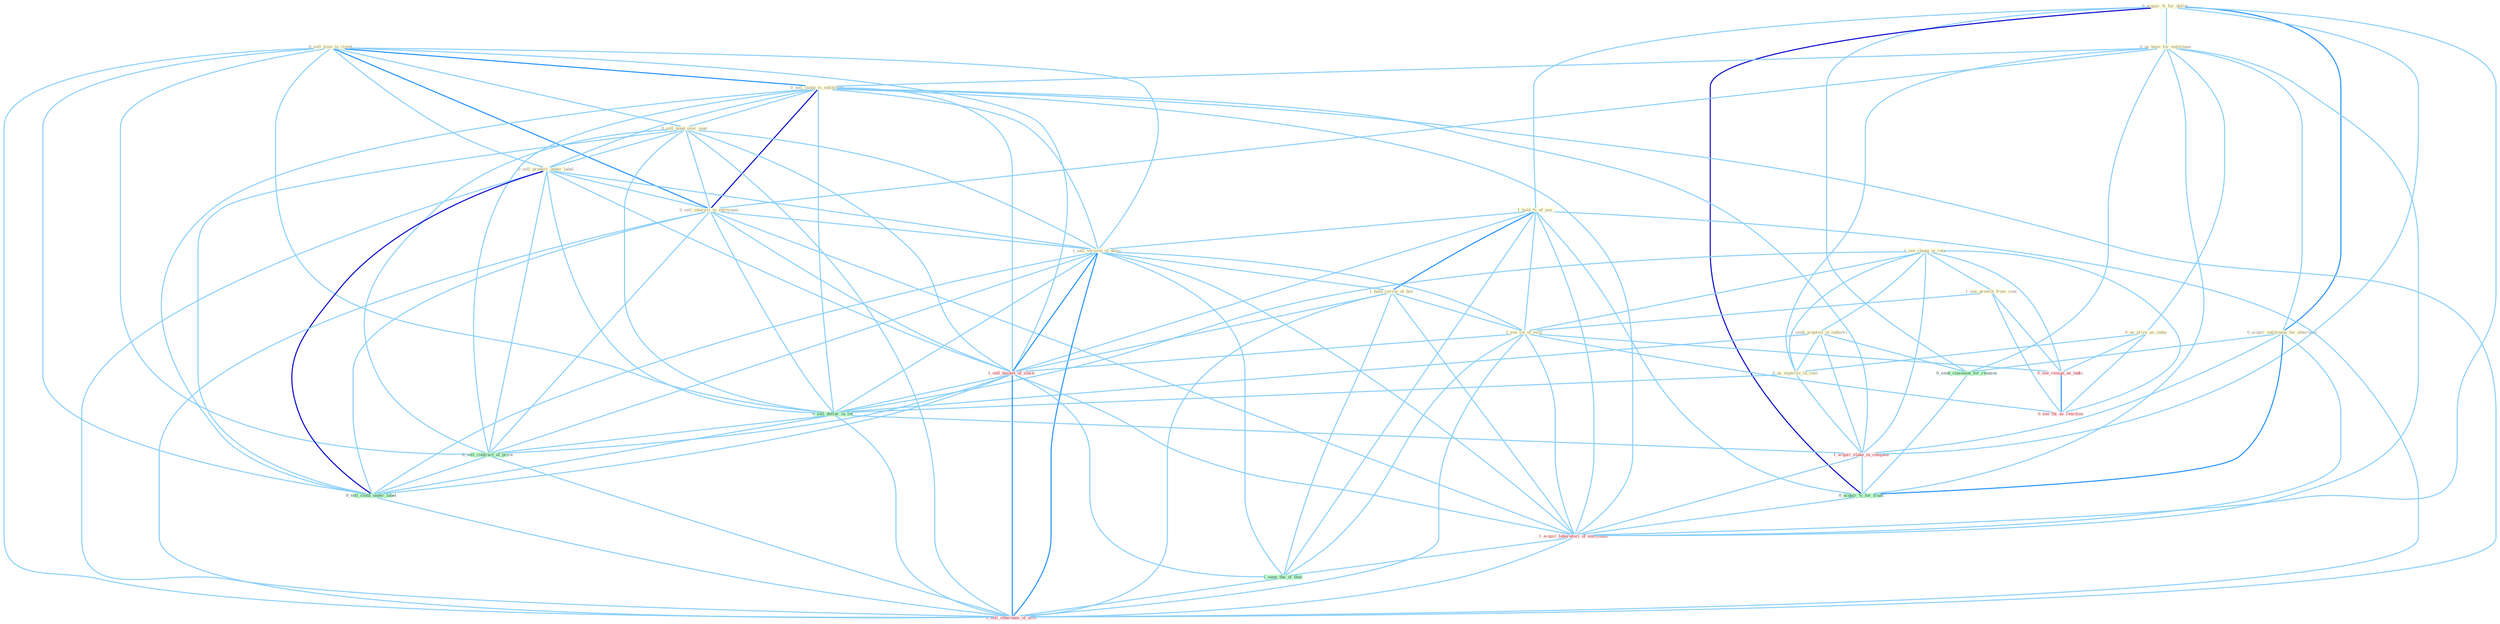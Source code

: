 Graph G{ 
    node
    [shape=polygon,style=filled,width=.5,height=.06,color="#BDFCC9",fixedsize=true,fontsize=4,
    fontcolor="#2f4f4f"];
    {node
    [color="#ffffe0", fontcolor="#8b7d6b"] "0_sell_time_to_client " "0_acquir_%_for_dollar " "1_see_chang_in_rate " "0_us_base_for_entitynam " "1_see_growth_from_coat " "0_us_prize_as_induc " "0_acquir_entitynam_for_othernum " "1_hold_%_of_yen " "0_sell_stake_to_entitynam " "0_sell_bond_over_year " "1_seek_acquisit_in_industri " "0_us_expertis_in_rest " "0_sell_product_under_label " "0_sell_interest_to_entitynam " "1_sell_version_of_devic " "1_hold_carrot_of_bid " "1_see_lot_of_evid "}
{node [color="#fff0f5", fontcolor="#b22222"] "1_sell_basket_of_stock " "0_see_resign_as_indic " "1_acquir_stake_in_compani " "1_acquir_laboratori_of_entitynam " "1_sell_othernum_of_offic " "0_see_thi_as_reaction "}
edge [color="#B0E2FF"];

	"0_sell_time_to_client " -- "0_sell_stake_to_entitynam " [w="2", color="#1e90ff" , len=0.8];
	"0_sell_time_to_client " -- "0_sell_bond_over_year " [w="1", color="#87cefa" ];
	"0_sell_time_to_client " -- "0_sell_product_under_label " [w="1", color="#87cefa" ];
	"0_sell_time_to_client " -- "0_sell_interest_to_entitynam " [w="2", color="#1e90ff" , len=0.8];
	"0_sell_time_to_client " -- "1_sell_version_of_devic " [w="1", color="#87cefa" ];
	"0_sell_time_to_client " -- "1_sell_basket_of_stock " [w="1", color="#87cefa" ];
	"0_sell_time_to_client " -- "0_sell_dollar_in_lot " [w="1", color="#87cefa" ];
	"0_sell_time_to_client " -- "0_sell_contract_at_price " [w="1", color="#87cefa" ];
	"0_sell_time_to_client " -- "0_sell_cloth_under_label " [w="1", color="#87cefa" ];
	"0_sell_time_to_client " -- "1_sell_othernum_of_offic " [w="1", color="#87cefa" ];
	"0_acquir_%_for_dollar " -- "0_us_base_for_entitynam " [w="1", color="#87cefa" ];
	"0_acquir_%_for_dollar " -- "0_acquir_entitynam_for_othernum " [w="2", color="#1e90ff" , len=0.8];
	"0_acquir_%_for_dollar " -- "1_hold_%_of_yen " [w="1", color="#87cefa" ];
	"0_acquir_%_for_dollar " -- "0_seek_classmat_for_reunion " [w="1", color="#87cefa" ];
	"0_acquir_%_for_dollar " -- "1_acquir_stake_in_compani " [w="1", color="#87cefa" ];
	"0_acquir_%_for_dollar " -- "0_acquir_%_for_franc " [w="3", color="#0000cd" , len=0.6];
	"0_acquir_%_for_dollar " -- "1_acquir_laboratori_of_entitynam " [w="1", color="#87cefa" ];
	"1_see_chang_in_rate " -- "1_see_growth_from_coat " [w="1", color="#87cefa" ];
	"1_see_chang_in_rate " -- "1_seek_acquisit_in_industri " [w="1", color="#87cefa" ];
	"1_see_chang_in_rate " -- "0_us_expertis_in_rest " [w="1", color="#87cefa" ];
	"1_see_chang_in_rate " -- "1_see_lot_of_evid " [w="1", color="#87cefa" ];
	"1_see_chang_in_rate " -- "0_sell_dollar_in_lot " [w="1", color="#87cefa" ];
	"1_see_chang_in_rate " -- "0_see_resign_as_indic " [w="1", color="#87cefa" ];
	"1_see_chang_in_rate " -- "1_acquir_stake_in_compani " [w="1", color="#87cefa" ];
	"1_see_chang_in_rate " -- "0_see_thi_as_reaction " [w="1", color="#87cefa" ];
	"0_us_base_for_entitynam " -- "0_us_prize_as_induc " [w="1", color="#87cefa" ];
	"0_us_base_for_entitynam " -- "0_acquir_entitynam_for_othernum " [w="1", color="#87cefa" ];
	"0_us_base_for_entitynam " -- "0_sell_stake_to_entitynam " [w="1", color="#87cefa" ];
	"0_us_base_for_entitynam " -- "0_us_expertis_in_rest " [w="1", color="#87cefa" ];
	"0_us_base_for_entitynam " -- "0_sell_interest_to_entitynam " [w="1", color="#87cefa" ];
	"0_us_base_for_entitynam " -- "0_seek_classmat_for_reunion " [w="1", color="#87cefa" ];
	"0_us_base_for_entitynam " -- "0_acquir_%_for_franc " [w="1", color="#87cefa" ];
	"0_us_base_for_entitynam " -- "1_acquir_laboratori_of_entitynam " [w="1", color="#87cefa" ];
	"1_see_growth_from_coat " -- "1_see_lot_of_evid " [w="1", color="#87cefa" ];
	"1_see_growth_from_coat " -- "0_see_resign_as_indic " [w="1", color="#87cefa" ];
	"1_see_growth_from_coat " -- "0_see_thi_as_reaction " [w="1", color="#87cefa" ];
	"0_us_prize_as_induc " -- "0_us_expertis_in_rest " [w="1", color="#87cefa" ];
	"0_us_prize_as_induc " -- "0_see_resign_as_indic " [w="1", color="#87cefa" ];
	"0_us_prize_as_induc " -- "0_see_thi_as_reaction " [w="1", color="#87cefa" ];
	"0_acquir_entitynam_for_othernum " -- "0_seek_classmat_for_reunion " [w="1", color="#87cefa" ];
	"0_acquir_entitynam_for_othernum " -- "1_acquir_stake_in_compani " [w="1", color="#87cefa" ];
	"0_acquir_entitynam_for_othernum " -- "0_acquir_%_for_franc " [w="2", color="#1e90ff" , len=0.8];
	"0_acquir_entitynam_for_othernum " -- "1_acquir_laboratori_of_entitynam " [w="1", color="#87cefa" ];
	"1_hold_%_of_yen " -- "1_sell_version_of_devic " [w="1", color="#87cefa" ];
	"1_hold_%_of_yen " -- "1_hold_carrot_of_bid " [w="2", color="#1e90ff" , len=0.8];
	"1_hold_%_of_yen " -- "1_see_lot_of_evid " [w="1", color="#87cefa" ];
	"1_hold_%_of_yen " -- "1_sell_basket_of_stock " [w="1", color="#87cefa" ];
	"1_hold_%_of_yen " -- "0_acquir_%_for_franc " [w="1", color="#87cefa" ];
	"1_hold_%_of_yen " -- "1_acquir_laboratori_of_entitynam " [w="1", color="#87cefa" ];
	"1_hold_%_of_yen " -- "1_seen_the_of_that " [w="1", color="#87cefa" ];
	"1_hold_%_of_yen " -- "1_sell_othernum_of_offic " [w="1", color="#87cefa" ];
	"0_sell_stake_to_entitynam " -- "0_sell_bond_over_year " [w="1", color="#87cefa" ];
	"0_sell_stake_to_entitynam " -- "0_sell_product_under_label " [w="1", color="#87cefa" ];
	"0_sell_stake_to_entitynam " -- "0_sell_interest_to_entitynam " [w="3", color="#0000cd" , len=0.6];
	"0_sell_stake_to_entitynam " -- "1_sell_version_of_devic " [w="1", color="#87cefa" ];
	"0_sell_stake_to_entitynam " -- "1_sell_basket_of_stock " [w="1", color="#87cefa" ];
	"0_sell_stake_to_entitynam " -- "0_sell_dollar_in_lot " [w="1", color="#87cefa" ];
	"0_sell_stake_to_entitynam " -- "1_acquir_stake_in_compani " [w="1", color="#87cefa" ];
	"0_sell_stake_to_entitynam " -- "0_sell_contract_at_price " [w="1", color="#87cefa" ];
	"0_sell_stake_to_entitynam " -- "1_acquir_laboratori_of_entitynam " [w="1", color="#87cefa" ];
	"0_sell_stake_to_entitynam " -- "0_sell_cloth_under_label " [w="1", color="#87cefa" ];
	"0_sell_stake_to_entitynam " -- "1_sell_othernum_of_offic " [w="1", color="#87cefa" ];
	"0_sell_bond_over_year " -- "0_sell_product_under_label " [w="1", color="#87cefa" ];
	"0_sell_bond_over_year " -- "0_sell_interest_to_entitynam " [w="1", color="#87cefa" ];
	"0_sell_bond_over_year " -- "1_sell_version_of_devic " [w="1", color="#87cefa" ];
	"0_sell_bond_over_year " -- "1_sell_basket_of_stock " [w="1", color="#87cefa" ];
	"0_sell_bond_over_year " -- "0_sell_dollar_in_lot " [w="1", color="#87cefa" ];
	"0_sell_bond_over_year " -- "0_sell_contract_at_price " [w="1", color="#87cefa" ];
	"0_sell_bond_over_year " -- "0_sell_cloth_under_label " [w="1", color="#87cefa" ];
	"0_sell_bond_over_year " -- "1_sell_othernum_of_offic " [w="1", color="#87cefa" ];
	"1_seek_acquisit_in_industri " -- "0_us_expertis_in_rest " [w="1", color="#87cefa" ];
	"1_seek_acquisit_in_industri " -- "0_seek_classmat_for_reunion " [w="1", color="#87cefa" ];
	"1_seek_acquisit_in_industri " -- "0_sell_dollar_in_lot " [w="1", color="#87cefa" ];
	"1_seek_acquisit_in_industri " -- "1_acquir_stake_in_compani " [w="1", color="#87cefa" ];
	"0_us_expertis_in_rest " -- "0_sell_dollar_in_lot " [w="1", color="#87cefa" ];
	"0_us_expertis_in_rest " -- "1_acquir_stake_in_compani " [w="1", color="#87cefa" ];
	"0_sell_product_under_label " -- "0_sell_interest_to_entitynam " [w="1", color="#87cefa" ];
	"0_sell_product_under_label " -- "1_sell_version_of_devic " [w="1", color="#87cefa" ];
	"0_sell_product_under_label " -- "1_sell_basket_of_stock " [w="1", color="#87cefa" ];
	"0_sell_product_under_label " -- "0_sell_dollar_in_lot " [w="1", color="#87cefa" ];
	"0_sell_product_under_label " -- "0_sell_contract_at_price " [w="1", color="#87cefa" ];
	"0_sell_product_under_label " -- "0_sell_cloth_under_label " [w="3", color="#0000cd" , len=0.6];
	"0_sell_product_under_label " -- "1_sell_othernum_of_offic " [w="1", color="#87cefa" ];
	"0_sell_interest_to_entitynam " -- "1_sell_version_of_devic " [w="1", color="#87cefa" ];
	"0_sell_interest_to_entitynam " -- "1_sell_basket_of_stock " [w="1", color="#87cefa" ];
	"0_sell_interest_to_entitynam " -- "0_sell_dollar_in_lot " [w="1", color="#87cefa" ];
	"0_sell_interest_to_entitynam " -- "0_sell_contract_at_price " [w="1", color="#87cefa" ];
	"0_sell_interest_to_entitynam " -- "1_acquir_laboratori_of_entitynam " [w="1", color="#87cefa" ];
	"0_sell_interest_to_entitynam " -- "0_sell_cloth_under_label " [w="1", color="#87cefa" ];
	"0_sell_interest_to_entitynam " -- "1_sell_othernum_of_offic " [w="1", color="#87cefa" ];
	"1_sell_version_of_devic " -- "1_hold_carrot_of_bid " [w="1", color="#87cefa" ];
	"1_sell_version_of_devic " -- "1_see_lot_of_evid " [w="1", color="#87cefa" ];
	"1_sell_version_of_devic " -- "1_sell_basket_of_stock " [w="2", color="#1e90ff" , len=0.8];
	"1_sell_version_of_devic " -- "0_sell_dollar_in_lot " [w="1", color="#87cefa" ];
	"1_sell_version_of_devic " -- "0_sell_contract_at_price " [w="1", color="#87cefa" ];
	"1_sell_version_of_devic " -- "1_acquir_laboratori_of_entitynam " [w="1", color="#87cefa" ];
	"1_sell_version_of_devic " -- "0_sell_cloth_under_label " [w="1", color="#87cefa" ];
	"1_sell_version_of_devic " -- "1_seen_the_of_that " [w="1", color="#87cefa" ];
	"1_sell_version_of_devic " -- "1_sell_othernum_of_offic " [w="2", color="#1e90ff" , len=0.8];
	"1_hold_carrot_of_bid " -- "1_see_lot_of_evid " [w="1", color="#87cefa" ];
	"1_hold_carrot_of_bid " -- "1_sell_basket_of_stock " [w="1", color="#87cefa" ];
	"1_hold_carrot_of_bid " -- "1_acquir_laboratori_of_entitynam " [w="1", color="#87cefa" ];
	"1_hold_carrot_of_bid " -- "1_seen_the_of_that " [w="1", color="#87cefa" ];
	"1_hold_carrot_of_bid " -- "1_sell_othernum_of_offic " [w="1", color="#87cefa" ];
	"1_see_lot_of_evid " -- "1_sell_basket_of_stock " [w="1", color="#87cefa" ];
	"1_see_lot_of_evid " -- "0_see_resign_as_indic " [w="1", color="#87cefa" ];
	"1_see_lot_of_evid " -- "1_acquir_laboratori_of_entitynam " [w="1", color="#87cefa" ];
	"1_see_lot_of_evid " -- "1_seen_the_of_that " [w="1", color="#87cefa" ];
	"1_see_lot_of_evid " -- "1_sell_othernum_of_offic " [w="1", color="#87cefa" ];
	"1_see_lot_of_evid " -- "0_see_thi_as_reaction " [w="1", color="#87cefa" ];
	"0_seek_classmat_for_reunion " -- "0_acquir_%_for_franc " [w="1", color="#87cefa" ];
	"1_sell_basket_of_stock " -- "0_sell_dollar_in_lot " [w="1", color="#87cefa" ];
	"1_sell_basket_of_stock " -- "0_sell_contract_at_price " [w="1", color="#87cefa" ];
	"1_sell_basket_of_stock " -- "1_acquir_laboratori_of_entitynam " [w="1", color="#87cefa" ];
	"1_sell_basket_of_stock " -- "0_sell_cloth_under_label " [w="1", color="#87cefa" ];
	"1_sell_basket_of_stock " -- "1_seen_the_of_that " [w="1", color="#87cefa" ];
	"1_sell_basket_of_stock " -- "1_sell_othernum_of_offic " [w="2", color="#1e90ff" , len=0.8];
	"0_sell_dollar_in_lot " -- "1_acquir_stake_in_compani " [w="1", color="#87cefa" ];
	"0_sell_dollar_in_lot " -- "0_sell_contract_at_price " [w="1", color="#87cefa" ];
	"0_sell_dollar_in_lot " -- "0_sell_cloth_under_label " [w="1", color="#87cefa" ];
	"0_sell_dollar_in_lot " -- "1_sell_othernum_of_offic " [w="1", color="#87cefa" ];
	"0_see_resign_as_indic " -- "0_see_thi_as_reaction " [w="2", color="#1e90ff" , len=0.8];
	"1_acquir_stake_in_compani " -- "0_acquir_%_for_franc " [w="1", color="#87cefa" ];
	"1_acquir_stake_in_compani " -- "1_acquir_laboratori_of_entitynam " [w="1", color="#87cefa" ];
	"0_acquir_%_for_franc " -- "1_acquir_laboratori_of_entitynam " [w="1", color="#87cefa" ];
	"0_sell_contract_at_price " -- "0_sell_cloth_under_label " [w="1", color="#87cefa" ];
	"0_sell_contract_at_price " -- "1_sell_othernum_of_offic " [w="1", color="#87cefa" ];
	"1_acquir_laboratori_of_entitynam " -- "1_seen_the_of_that " [w="1", color="#87cefa" ];
	"1_acquir_laboratori_of_entitynam " -- "1_sell_othernum_of_offic " [w="1", color="#87cefa" ];
	"0_sell_cloth_under_label " -- "1_sell_othernum_of_offic " [w="1", color="#87cefa" ];
	"1_seen_the_of_that " -- "1_sell_othernum_of_offic " [w="1", color="#87cefa" ];
}